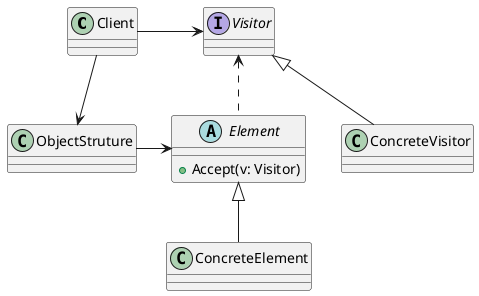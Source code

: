@startuml

class Client
interface Visitor
class ConcreteVisitor
class ObjectStruture
abstract Element
class ConcreteElement

ConcreteVisitor -up-|> Visitor
ConcreteElement -up-|> Element
Client -down-> ObjectStruture
Client -right-> Visitor
ObjectStruture -right-> Element
Element .up.> Visitor

abstract Element {
    +Accept(v: Visitor)
}
@enduml
